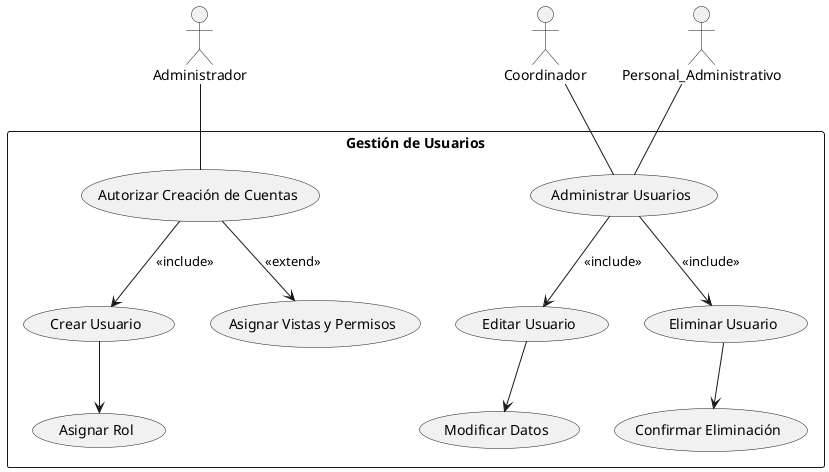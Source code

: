 @startuml

actor Administrador as Admin
actor Coordinador as Coordinador
actor Personal_Administrativo as Personal_Administrativo



rectangle "Gestión de Usuarios" {
    Admin -- (Autorizar Creación de Cuentas)
    Coordinador -- (Administrar Usuarios)
    Personal_Administrativo -- (Administrar Usuarios)
    (Autorizar Creación de Cuentas) --> (Crear Usuario) : <<include>>
    (Autorizar Creación de Cuentas) --> (Asignar Vistas y Permisos) : <<extend>>
    (Administrar Usuarios) --> (Editar Usuario) : <<include>>
    (Administrar Usuarios) --> (Eliminar Usuario) : <<include>>

    (Crear Usuario) --> (Asignar Rol)
    (Editar Usuario) --> (Modificar Datos)
    (Eliminar Usuario) --> (Confirmar Eliminación)
}

@enduml